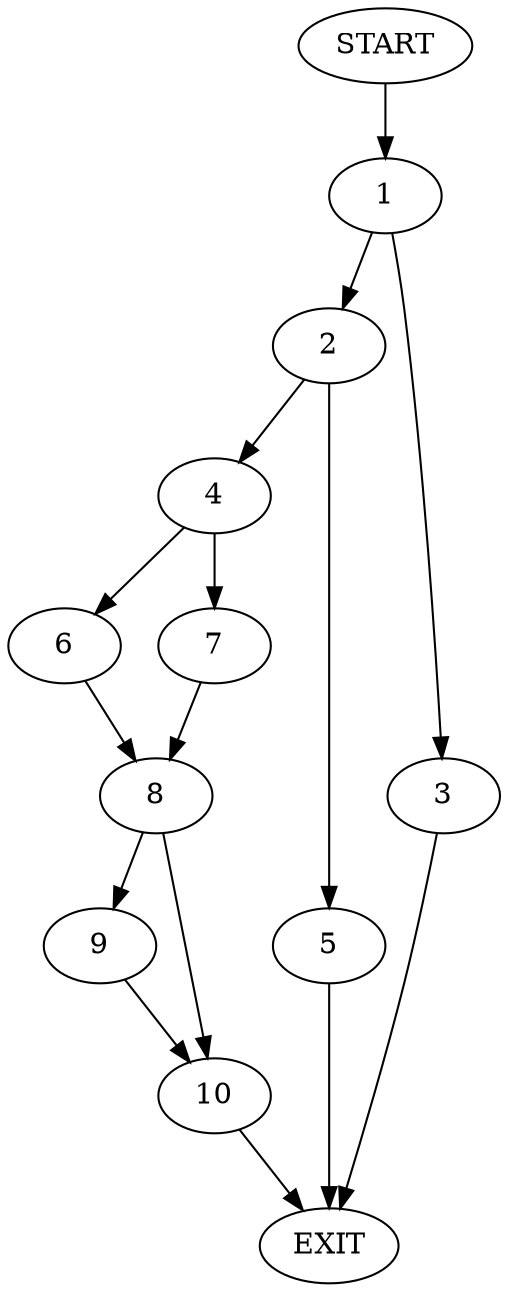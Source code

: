 digraph {
0 [label="START"]
11 [label="EXIT"]
0 -> 1
1 -> 2
1 -> 3
2 -> 4
2 -> 5
3 -> 11
4 -> 6
4 -> 7
5 -> 11
7 -> 8
6 -> 8
8 -> 9
8 -> 10
9 -> 10
10 -> 11
}
